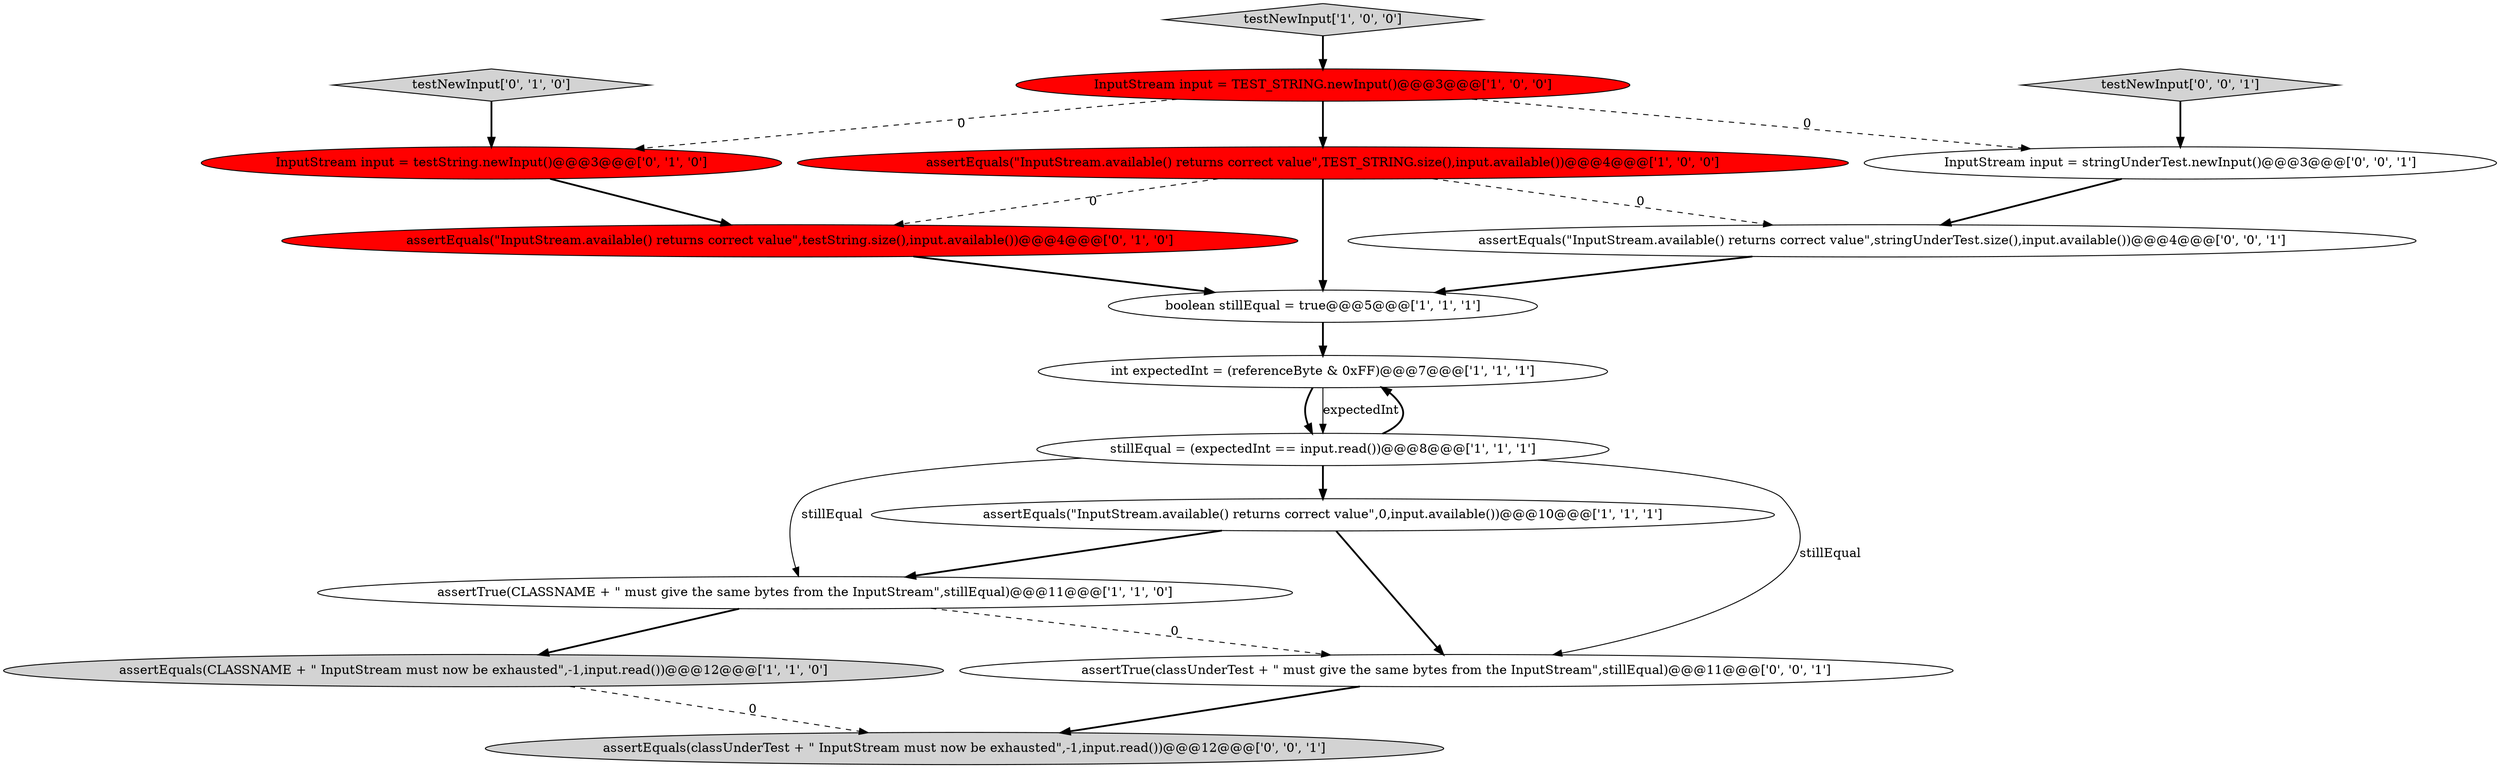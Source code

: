 digraph {
7 [style = filled, label = "boolean stillEqual = true@@@5@@@['1', '1', '1']", fillcolor = white, shape = ellipse image = "AAA0AAABBB1BBB"];
4 [style = filled, label = "assertEquals(CLASSNAME + \" InputStream must now be exhausted\",-1,input.read())@@@12@@@['1', '1', '0']", fillcolor = lightgray, shape = ellipse image = "AAA0AAABBB1BBB"];
0 [style = filled, label = "InputStream input = TEST_STRING.newInput()@@@3@@@['1', '0', '0']", fillcolor = red, shape = ellipse image = "AAA1AAABBB1BBB"];
12 [style = filled, label = "InputStream input = stringUnderTest.newInput()@@@3@@@['0', '0', '1']", fillcolor = white, shape = ellipse image = "AAA0AAABBB3BBB"];
14 [style = filled, label = "assertEquals(\"InputStream.available() returns correct value\",stringUnderTest.size(),input.available())@@@4@@@['0', '0', '1']", fillcolor = white, shape = ellipse image = "AAA0AAABBB3BBB"];
3 [style = filled, label = "testNewInput['1', '0', '0']", fillcolor = lightgray, shape = diamond image = "AAA0AAABBB1BBB"];
6 [style = filled, label = "assertTrue(CLASSNAME + \" must give the same bytes from the InputStream\",stillEqual)@@@11@@@['1', '1', '0']", fillcolor = white, shape = ellipse image = "AAA0AAABBB1BBB"];
8 [style = filled, label = "assertEquals(\"InputStream.available() returns correct value\",0,input.available())@@@10@@@['1', '1', '1']", fillcolor = white, shape = ellipse image = "AAA0AAABBB1BBB"];
13 [style = filled, label = "assertEquals(classUnderTest + \" InputStream must now be exhausted\",-1,input.read())@@@12@@@['0', '0', '1']", fillcolor = lightgray, shape = ellipse image = "AAA0AAABBB3BBB"];
15 [style = filled, label = "assertTrue(classUnderTest + \" must give the same bytes from the InputStream\",stillEqual)@@@11@@@['0', '0', '1']", fillcolor = white, shape = ellipse image = "AAA0AAABBB3BBB"];
5 [style = filled, label = "int expectedInt = (referenceByte & 0xFF)@@@7@@@['1', '1', '1']", fillcolor = white, shape = ellipse image = "AAA0AAABBB1BBB"];
2 [style = filled, label = "stillEqual = (expectedInt == input.read())@@@8@@@['1', '1', '1']", fillcolor = white, shape = ellipse image = "AAA0AAABBB1BBB"];
9 [style = filled, label = "InputStream input = testString.newInput()@@@3@@@['0', '1', '0']", fillcolor = red, shape = ellipse image = "AAA1AAABBB2BBB"];
11 [style = filled, label = "testNewInput['0', '1', '0']", fillcolor = lightgray, shape = diamond image = "AAA0AAABBB2BBB"];
1 [style = filled, label = "assertEquals(\"InputStream.available() returns correct value\",TEST_STRING.size(),input.available())@@@4@@@['1', '0', '0']", fillcolor = red, shape = ellipse image = "AAA1AAABBB1BBB"];
10 [style = filled, label = "assertEquals(\"InputStream.available() returns correct value\",testString.size(),input.available())@@@4@@@['0', '1', '0']", fillcolor = red, shape = ellipse image = "AAA1AAABBB2BBB"];
16 [style = filled, label = "testNewInput['0', '0', '1']", fillcolor = lightgray, shape = diamond image = "AAA0AAABBB3BBB"];
15->13 [style = bold, label=""];
8->15 [style = bold, label=""];
1->14 [style = dashed, label="0"];
2->15 [style = solid, label="stillEqual"];
2->6 [style = solid, label="stillEqual"];
8->6 [style = bold, label=""];
1->10 [style = dashed, label="0"];
9->10 [style = bold, label=""];
0->12 [style = dashed, label="0"];
11->9 [style = bold, label=""];
1->7 [style = bold, label=""];
10->7 [style = bold, label=""];
3->0 [style = bold, label=""];
14->7 [style = bold, label=""];
6->4 [style = bold, label=""];
5->2 [style = bold, label=""];
7->5 [style = bold, label=""];
5->2 [style = solid, label="expectedInt"];
6->15 [style = dashed, label="0"];
0->1 [style = bold, label=""];
12->14 [style = bold, label=""];
0->9 [style = dashed, label="0"];
4->13 [style = dashed, label="0"];
16->12 [style = bold, label=""];
2->8 [style = bold, label=""];
2->5 [style = bold, label=""];
}
